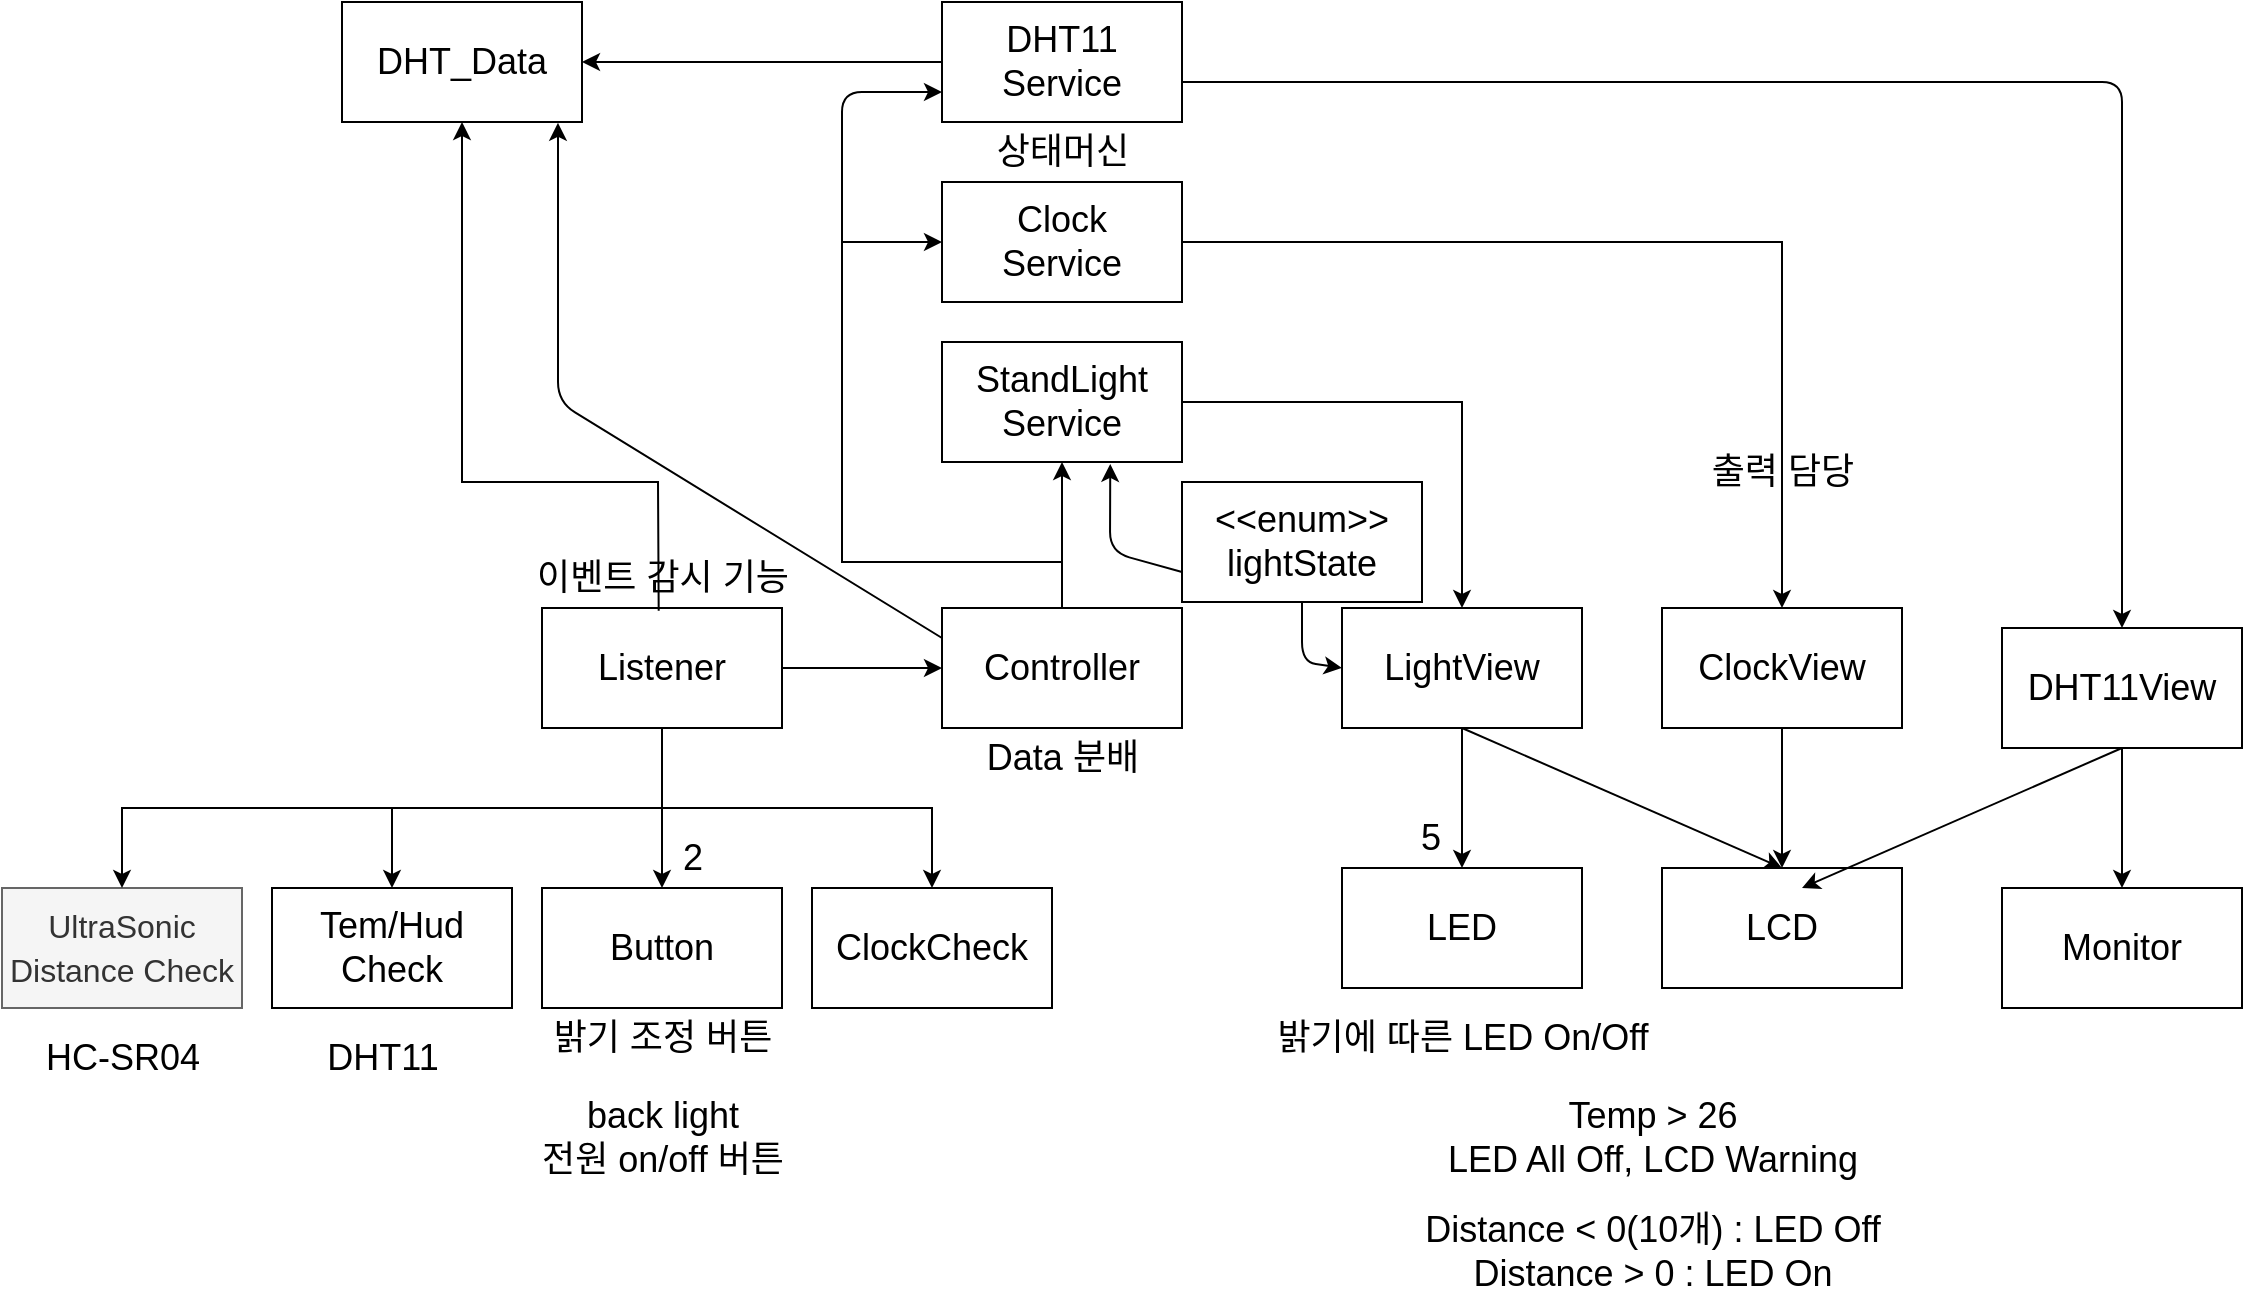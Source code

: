 <mxfile>
    <diagram id="JMYObuIH1QSER_L9iBrt" name="Before_Refactory">
        <mxGraphModel dx="876" dy="297" grid="1" gridSize="10" guides="1" tooltips="1" connect="1" arrows="1" fold="1" page="1" pageScale="1" pageWidth="827" pageHeight="1169" math="0" shadow="0">
            <root>
                <mxCell id="Q607Y2rKxZQUFugG3BdK-0"/>
                <mxCell id="Q607Y2rKxZQUFugG3BdK-1" parent="Q607Y2rKxZQUFugG3BdK-0"/>
                <mxCell id="lSEojUGIZ3p26WDyt8AM-0" value="상태머신" style="text;html=1;align=center;verticalAlign=middle;resizable=0;points=[];autosize=1;strokeColor=none;fillColor=default;fontSize=18;" parent="Q607Y2rKxZQUFugG3BdK-1" vertex="1">
                    <mxGeometry x="785" y="60" width="90" height="30" as="geometry"/>
                </mxCell>
                <mxCell id="lSEojUGIZ3p26WDyt8AM-1" value="Button" style="whiteSpace=wrap;html=1;fontSize=18;" parent="Q607Y2rKxZQUFugG3BdK-1" vertex="1">
                    <mxGeometry x="570" y="443" width="120" height="60" as="geometry"/>
                </mxCell>
                <mxCell id="lSEojUGIZ3p26WDyt8AM-2" value="" style="edgeStyle=none;html=1;fontSize=18;" parent="Q607Y2rKxZQUFugG3BdK-1" source="lSEojUGIZ3p26WDyt8AM-4" target="lSEojUGIZ3p26WDyt8AM-1" edge="1">
                    <mxGeometry relative="1" as="geometry"/>
                </mxCell>
                <mxCell id="lSEojUGIZ3p26WDyt8AM-3" value="" style="edgeStyle=none;html=1;fontSize=18;" parent="Q607Y2rKxZQUFugG3BdK-1" source="lSEojUGIZ3p26WDyt8AM-4" target="lSEojUGIZ3p26WDyt8AM-6" edge="1">
                    <mxGeometry relative="1" as="geometry"/>
                </mxCell>
                <mxCell id="lSEojUGIZ3p26WDyt8AM-4" value="Listener" style="whiteSpace=wrap;html=1;fontSize=18;" parent="Q607Y2rKxZQUFugG3BdK-1" vertex="1">
                    <mxGeometry x="570" y="303" width="120" height="60" as="geometry"/>
                </mxCell>
                <mxCell id="lSEojUGIZ3p26WDyt8AM-5" value="" style="edgeStyle=none;html=1;fontSize=18;exitX=0.5;exitY=0;exitDx=0;exitDy=0;entryX=0.5;entryY=1;entryDx=0;entryDy=0;" parent="Q607Y2rKxZQUFugG3BdK-1" source="lSEojUGIZ3p26WDyt8AM-6" target="lSEojUGIZ3p26WDyt8AM-10" edge="1">
                    <mxGeometry relative="1" as="geometry">
                        <mxPoint x="860" y="250" as="targetPoint"/>
                    </mxGeometry>
                </mxCell>
                <mxCell id="lSEojUGIZ3p26WDyt8AM-6" value="Controller" style="whiteSpace=wrap;html=1;fontSize=18;" parent="Q607Y2rKxZQUFugG3BdK-1" vertex="1">
                    <mxGeometry x="770" y="303" width="120" height="60" as="geometry"/>
                </mxCell>
                <mxCell id="lSEojUGIZ3p26WDyt8AM-7" value="LightView" style="whiteSpace=wrap;html=1;fontSize=18;" parent="Q607Y2rKxZQUFugG3BdK-1" vertex="1">
                    <mxGeometry x="970" y="303" width="120" height="60" as="geometry"/>
                </mxCell>
                <mxCell id="lSEojUGIZ3p26WDyt8AM-8" value="LED" style="whiteSpace=wrap;html=1;fontSize=18;" parent="Q607Y2rKxZQUFugG3BdK-1" vertex="1">
                    <mxGeometry x="970" y="433" width="120" height="60" as="geometry"/>
                </mxCell>
                <mxCell id="lSEojUGIZ3p26WDyt8AM-9" style="edgeStyle=orthogonalEdgeStyle;html=1;exitX=1;exitY=0.5;exitDx=0;exitDy=0;entryX=0.5;entryY=0;entryDx=0;entryDy=0;fontSize=18;rounded=0;" parent="Q607Y2rKxZQUFugG3BdK-1" source="lSEojUGIZ3p26WDyt8AM-10" target="lSEojUGIZ3p26WDyt8AM-7" edge="1">
                    <mxGeometry relative="1" as="geometry"/>
                </mxCell>
                <mxCell id="lSEojUGIZ3p26WDyt8AM-10" value="StandLight&lt;br&gt;Service" style="whiteSpace=wrap;html=1;fontSize=18;" parent="Q607Y2rKxZQUFugG3BdK-1" vertex="1">
                    <mxGeometry x="770" y="170" width="120" height="60" as="geometry"/>
                </mxCell>
                <mxCell id="lSEojUGIZ3p26WDyt8AM-11" value="이벤트 감시 기능" style="text;html=1;align=center;verticalAlign=middle;resizable=0;points=[];autosize=1;strokeColor=none;fillColor=none;fontSize=18;" parent="Q607Y2rKxZQUFugG3BdK-1" vertex="1">
                    <mxGeometry x="555" y="273" width="150" height="30" as="geometry"/>
                </mxCell>
                <mxCell id="lSEojUGIZ3p26WDyt8AM-12" value="밝기 조정 버튼" style="text;html=1;align=center;verticalAlign=middle;resizable=0;points=[];autosize=1;strokeColor=none;fillColor=none;fontSize=18;" parent="Q607Y2rKxZQUFugG3BdK-1" vertex="1">
                    <mxGeometry x="565" y="503" width="130" height="30" as="geometry"/>
                </mxCell>
                <mxCell id="lSEojUGIZ3p26WDyt8AM-13" value="Data 분배" style="text;html=1;align=center;verticalAlign=middle;resizable=0;points=[];autosize=1;strokeColor=none;fillColor=none;fontSize=18;" parent="Q607Y2rKxZQUFugG3BdK-1" vertex="1">
                    <mxGeometry x="785" y="363" width="90" height="30" as="geometry"/>
                </mxCell>
                <mxCell id="USvqJlsyjJo0m6-yEWTb-1" value="" style="edgeStyle=none;rounded=1;html=1;fontSize=16;exitX=0.5;exitY=1;exitDx=0;exitDy=0;entryX=0;entryY=0.5;entryDx=0;entryDy=0;" parent="Q607Y2rKxZQUFugG3BdK-1" source="USvqJlsyjJo0m6-yEWTb-0" target="lSEojUGIZ3p26WDyt8AM-7" edge="1">
                    <mxGeometry relative="1" as="geometry">
                        <mxPoint x="955" y="350" as="targetPoint"/>
                        <Array as="points">
                            <mxPoint x="950" y="330"/>
                        </Array>
                    </mxGeometry>
                </mxCell>
                <mxCell id="lSEojUGIZ3p26WDyt8AM-14" value="출력 담당" style="text;html=1;align=center;verticalAlign=middle;resizable=0;points=[];autosize=1;strokeColor=none;fillColor=none;fontSize=18;" parent="Q607Y2rKxZQUFugG3BdK-1" vertex="1">
                    <mxGeometry x="1145" y="220" width="90" height="30" as="geometry"/>
                </mxCell>
                <mxCell id="lSEojUGIZ3p26WDyt8AM-15" value="밝기에 따른 LED On/Off" style="text;html=1;align=center;verticalAlign=middle;resizable=0;points=[];autosize=1;strokeColor=none;fillColor=none;fontSize=18;" parent="Q607Y2rKxZQUFugG3BdK-1" vertex="1">
                    <mxGeometry x="925" y="503" width="210" height="30" as="geometry"/>
                </mxCell>
                <mxCell id="lSEojUGIZ3p26WDyt8AM-16" value="2" style="text;html=1;align=center;verticalAlign=middle;resizable=0;points=[];autosize=1;strokeColor=none;fillColor=none;fontSize=18;" parent="Q607Y2rKxZQUFugG3BdK-1" vertex="1">
                    <mxGeometry x="630" y="413" width="30" height="30" as="geometry"/>
                </mxCell>
                <mxCell id="lSEojUGIZ3p26WDyt8AM-17" value="5" style="text;html=1;align=center;verticalAlign=middle;resizable=0;points=[];autosize=1;strokeColor=none;fillColor=none;fontSize=18;rotation=0;" parent="Q607Y2rKxZQUFugG3BdK-1" vertex="1">
                    <mxGeometry x="999" y="403" width="30" height="30" as="geometry"/>
                </mxCell>
                <mxCell id="lSEojUGIZ3p26WDyt8AM-18" value="LCD" style="whiteSpace=wrap;html=1;fontSize=18;" parent="Q607Y2rKxZQUFugG3BdK-1" vertex="1">
                    <mxGeometry x="1130" y="433" width="120" height="60" as="geometry"/>
                </mxCell>
                <mxCell id="lSEojUGIZ3p26WDyt8AM-19" value="Clock&lt;br&gt;Service" style="whiteSpace=wrap;html=1;fontSize=18;" parent="Q607Y2rKxZQUFugG3BdK-1" vertex="1">
                    <mxGeometry x="770" y="90" width="120" height="60" as="geometry"/>
                </mxCell>
                <mxCell id="lSEojUGIZ3p26WDyt8AM-20" value="" style="endArrow=classic;html=1;rounded=0;entryX=0;entryY=0.5;entryDx=0;entryDy=0;" parent="Q607Y2rKxZQUFugG3BdK-1" target="lSEojUGIZ3p26WDyt8AM-19" edge="1">
                    <mxGeometry width="50" height="50" relative="1" as="geometry">
                        <mxPoint x="830" y="280" as="sourcePoint"/>
                        <mxPoint x="920" y="170" as="targetPoint"/>
                        <Array as="points">
                            <mxPoint x="720" y="280"/>
                            <mxPoint x="720" y="120"/>
                        </Array>
                    </mxGeometry>
                </mxCell>
                <mxCell id="lSEojUGIZ3p26WDyt8AM-21" value="" style="endArrow=classic;html=1;rounded=0;exitX=1;exitY=0.5;exitDx=0;exitDy=0;entryX=0.5;entryY=0;entryDx=0;entryDy=0;" parent="Q607Y2rKxZQUFugG3BdK-1" source="lSEojUGIZ3p26WDyt8AM-19" target="lSEojUGIZ3p26WDyt8AM-22" edge="1">
                    <mxGeometry width="50" height="50" relative="1" as="geometry">
                        <mxPoint x="870" y="220" as="sourcePoint"/>
                        <mxPoint x="1171.778" y="30" as="targetPoint"/>
                        <Array as="points">
                            <mxPoint x="1190" y="120"/>
                        </Array>
                    </mxGeometry>
                </mxCell>
                <mxCell id="lSEojUGIZ3p26WDyt8AM-22" value="ClockView" style="whiteSpace=wrap;html=1;fontSize=18;" parent="Q607Y2rKxZQUFugG3BdK-1" vertex="1">
                    <mxGeometry x="1130" y="303" width="120" height="60" as="geometry"/>
                </mxCell>
                <mxCell id="lSEojUGIZ3p26WDyt8AM-23" value="" style="endArrow=classic;html=1;rounded=0;entryX=0.5;entryY=0;entryDx=0;entryDy=0;exitX=0.5;exitY=1;exitDx=0;exitDy=0;" parent="Q607Y2rKxZQUFugG3BdK-1" source="lSEojUGIZ3p26WDyt8AM-22" target="lSEojUGIZ3p26WDyt8AM-18" edge="1">
                    <mxGeometry width="50" height="50" relative="1" as="geometry">
                        <mxPoint x="1180" y="293" as="sourcePoint"/>
                        <mxPoint x="1230" y="243" as="targetPoint"/>
                    </mxGeometry>
                </mxCell>
                <mxCell id="lSEojUGIZ3p26WDyt8AM-24" value="" style="endArrow=classic;html=1;rounded=0;exitX=0.5;exitY=1;exitDx=0;exitDy=0;entryX=0.5;entryY=0;entryDx=0;entryDy=0;" parent="Q607Y2rKxZQUFugG3BdK-1" source="lSEojUGIZ3p26WDyt8AM-7" target="lSEojUGIZ3p26WDyt8AM-8" edge="1">
                    <mxGeometry width="50" height="50" relative="1" as="geometry">
                        <mxPoint x="1030.0" y="373" as="sourcePoint"/>
                        <mxPoint x="1030" y="413" as="targetPoint"/>
                    </mxGeometry>
                </mxCell>
                <mxCell id="lSEojUGIZ3p26WDyt8AM-25" value="ClockCheck" style="whiteSpace=wrap;html=1;fontSize=18;" parent="Q607Y2rKxZQUFugG3BdK-1" vertex="1">
                    <mxGeometry x="705" y="443" width="120" height="60" as="geometry"/>
                </mxCell>
                <mxCell id="lSEojUGIZ3p26WDyt8AM-26" value="" style="endArrow=classic;html=1;rounded=0;entryX=0.5;entryY=0;entryDx=0;entryDy=0;" parent="Q607Y2rKxZQUFugG3BdK-1" target="lSEojUGIZ3p26WDyt8AM-25" edge="1">
                    <mxGeometry width="50" height="50" relative="1" as="geometry">
                        <mxPoint x="630" y="403" as="sourcePoint"/>
                        <mxPoint x="790" y="433" as="targetPoint"/>
                        <Array as="points">
                            <mxPoint x="765" y="403"/>
                        </Array>
                    </mxGeometry>
                </mxCell>
                <mxCell id="lSEojUGIZ3p26WDyt8AM-27" value="" style="endArrow=classic;html=1;rounded=0;exitX=0.5;exitY=1;exitDx=0;exitDy=0;entryX=0.5;entryY=0;entryDx=0;entryDy=0;" parent="Q607Y2rKxZQUFugG3BdK-1" source="lSEojUGIZ3p26WDyt8AM-7" target="lSEojUGIZ3p26WDyt8AM-18" edge="1">
                    <mxGeometry width="50" height="50" relative="1" as="geometry">
                        <mxPoint x="1050" y="363" as="sourcePoint"/>
                        <mxPoint x="1050" y="433" as="targetPoint"/>
                    </mxGeometry>
                </mxCell>
                <mxCell id="lSEojUGIZ3p26WDyt8AM-28" value="back light &lt;br&gt;전원 on/off 버튼" style="text;html=1;align=center;verticalAlign=middle;resizable=0;points=[];autosize=1;strokeColor=none;fillColor=none;fontSize=18;" parent="Q607Y2rKxZQUFugG3BdK-1" vertex="1">
                    <mxGeometry x="560" y="543" width="140" height="50" as="geometry"/>
                </mxCell>
                <mxCell id="lSEojUGIZ3p26WDyt8AM-29" value="Tem/Hud Check" style="whiteSpace=wrap;html=1;fontSize=18;" parent="Q607Y2rKxZQUFugG3BdK-1" vertex="1">
                    <mxGeometry x="435" y="443" width="120" height="60" as="geometry"/>
                </mxCell>
                <mxCell id="lSEojUGIZ3p26WDyt8AM-30" value="" style="endArrow=classic;html=1;entryX=0.5;entryY=0;entryDx=0;entryDy=0;rounded=0;" parent="Q607Y2rKxZQUFugG3BdK-1" target="lSEojUGIZ3p26WDyt8AM-29" edge="1">
                    <mxGeometry width="50" height="50" relative="1" as="geometry">
                        <mxPoint x="630" y="403" as="sourcePoint"/>
                        <mxPoint x="545" y="483" as="targetPoint"/>
                        <Array as="points">
                            <mxPoint x="495" y="403"/>
                        </Array>
                    </mxGeometry>
                </mxCell>
                <mxCell id="lSEojUGIZ3p26WDyt8AM-31" value="DHT11" style="text;html=1;align=center;verticalAlign=middle;resizable=0;points=[];autosize=1;strokeColor=none;fillColor=none;fontSize=18;" parent="Q607Y2rKxZQUFugG3BdK-1" vertex="1">
                    <mxGeometry x="455" y="513" width="70" height="30" as="geometry"/>
                </mxCell>
                <mxCell id="99i64t8AVhsREyhpNo9N-0" value="Temp &amp;gt; 26&lt;br&gt;LED All Off, LCD Warning" style="text;html=1;align=center;verticalAlign=middle;resizable=0;points=[];autosize=1;strokeColor=none;fillColor=none;fontSize=18;" parent="Q607Y2rKxZQUFugG3BdK-1" vertex="1">
                    <mxGeometry x="1015" y="543" width="220" height="50" as="geometry"/>
                </mxCell>
                <mxCell id="99i64t8AVhsREyhpNo9N-1" value="&lt;font style=&quot;font-size: 16px&quot;&gt;UltraSonic&lt;br&gt;Distance Check&lt;/font&gt;" style="whiteSpace=wrap;html=1;fontSize=18;fillColor=#f5f5f5;fontColor=#333333;strokeColor=#666666;" parent="Q607Y2rKxZQUFugG3BdK-1" vertex="1">
                    <mxGeometry x="300" y="443" width="120" height="60" as="geometry"/>
                </mxCell>
                <mxCell id="99i64t8AVhsREyhpNo9N-2" value="HC-SR04" style="text;html=1;align=center;verticalAlign=middle;resizable=0;points=[];autosize=1;strokeColor=none;fillColor=none;fontSize=18;" parent="Q607Y2rKxZQUFugG3BdK-1" vertex="1">
                    <mxGeometry x="315" y="513" width="90" height="30" as="geometry"/>
                </mxCell>
                <mxCell id="99i64t8AVhsREyhpNo9N-5" value="" style="endArrow=classic;html=1;entryX=0.5;entryY=0;entryDx=0;entryDy=0;rounded=0;" parent="Q607Y2rKxZQUFugG3BdK-1" edge="1">
                    <mxGeometry width="50" height="50" relative="1" as="geometry">
                        <mxPoint x="495.0" y="403" as="sourcePoint"/>
                        <mxPoint x="360.0" y="443" as="targetPoint"/>
                        <Array as="points">
                            <mxPoint x="360" y="403"/>
                        </Array>
                    </mxGeometry>
                </mxCell>
                <mxCell id="waJgLjtUSUfa-6Fxun7M-1" style="edgeStyle=none;rounded=1;html=1;entryX=0.9;entryY=1.007;entryDx=0;entryDy=0;exitX=0;exitY=0.25;exitDx=0;exitDy=0;entryPerimeter=0;" parent="Q607Y2rKxZQUFugG3BdK-1" target="waJgLjtUSUfa-6Fxun7M-2" edge="1">
                    <mxGeometry relative="1" as="geometry">
                        <mxPoint x="630" y="110" as="targetPoint"/>
                        <mxPoint x="770.0" y="318" as="sourcePoint"/>
                        <Array as="points">
                            <mxPoint x="578" y="200"/>
                        </Array>
                    </mxGeometry>
                </mxCell>
                <mxCell id="waJgLjtUSUfa-6Fxun7M-2" value="DHT_Data" style="whiteSpace=wrap;html=1;fontSize=18;" parent="Q607Y2rKxZQUFugG3BdK-1" vertex="1">
                    <mxGeometry x="470" width="120" height="60" as="geometry"/>
                </mxCell>
                <mxCell id="waJgLjtUSUfa-6Fxun7M-3" value="" style="endArrow=classic;html=1;rounded=0;exitX=0.489;exitY=1.047;exitDx=0;exitDy=0;exitPerimeter=0;entryX=0.5;entryY=1;entryDx=0;entryDy=0;" parent="Q607Y2rKxZQUFugG3BdK-1" target="waJgLjtUSUfa-6Fxun7M-2" edge="1">
                    <mxGeometry width="50" height="50" relative="1" as="geometry">
                        <mxPoint x="628.35" y="304.41" as="sourcePoint"/>
                        <mxPoint x="720" y="180" as="targetPoint"/>
                        <Array as="points">
                            <mxPoint x="628" y="240"/>
                            <mxPoint x="530" y="240"/>
                        </Array>
                    </mxGeometry>
                </mxCell>
                <mxCell id="t-gb1P8gegwWyaTNFEkf-0" style="edgeStyle=none;html=1;entryX=0.5;entryY=0;entryDx=0;entryDy=0;" parent="Q607Y2rKxZQUFugG3BdK-1" target="t-gb1P8gegwWyaTNFEkf-3" edge="1">
                    <mxGeometry relative="1" as="geometry">
                        <Array as="points">
                            <mxPoint x="1360" y="40"/>
                        </Array>
                        <mxPoint x="890" y="40" as="sourcePoint"/>
                    </mxGeometry>
                </mxCell>
                <mxCell id="t-gb1P8gegwWyaTNFEkf-2" style="edgeStyle=none;rounded=1;html=1;exitX=0.5;exitY=1;exitDx=0;exitDy=0;entryX=0.5;entryY=0;entryDx=0;entryDy=0;" parent="Q607Y2rKxZQUFugG3BdK-1" source="t-gb1P8gegwWyaTNFEkf-3" target="t-gb1P8gegwWyaTNFEkf-5" edge="1">
                    <mxGeometry relative="1" as="geometry"/>
                </mxCell>
                <mxCell id="t-gb1P8gegwWyaTNFEkf-3" value="DHT11View" style="whiteSpace=wrap;html=1;fontSize=18;" parent="Q607Y2rKxZQUFugG3BdK-1" vertex="1">
                    <mxGeometry x="1300" y="313" width="120" height="60" as="geometry"/>
                </mxCell>
                <mxCell id="t-gb1P8gegwWyaTNFEkf-4" value="" style="endArrow=classic;html=1;rounded=0;exitX=0.5;exitY=1;exitDx=0;exitDy=0;entryX=0.5;entryY=0;entryDx=0;entryDy=0;" parent="Q607Y2rKxZQUFugG3BdK-1" source="t-gb1P8gegwWyaTNFEkf-3" edge="1">
                    <mxGeometry width="50" height="50" relative="1" as="geometry">
                        <mxPoint x="1210" y="383" as="sourcePoint"/>
                        <mxPoint x="1200" y="443" as="targetPoint"/>
                    </mxGeometry>
                </mxCell>
                <mxCell id="t-gb1P8gegwWyaTNFEkf-5" value="Monitor" style="whiteSpace=wrap;html=1;fontSize=18;" parent="Q607Y2rKxZQUFugG3BdK-1" vertex="1">
                    <mxGeometry x="1300" y="443" width="120" height="60" as="geometry"/>
                </mxCell>
                <mxCell id="33I0C-6JttXu3PG0ui-O-3" style="edgeStyle=none;rounded=0;html=1;exitX=0;exitY=0.5;exitDx=0;exitDy=0;entryX=1;entryY=0.5;entryDx=0;entryDy=0;" parent="Q607Y2rKxZQUFugG3BdK-1" source="33I0C-6JttXu3PG0ui-O-4" target="waJgLjtUSUfa-6Fxun7M-2" edge="1">
                    <mxGeometry relative="1" as="geometry">
                        <Array as="points"/>
                        <mxPoint x="600" y="40" as="targetPoint"/>
                    </mxGeometry>
                </mxCell>
                <mxCell id="33I0C-6JttXu3PG0ui-O-4" value="DHT11&lt;br&gt;Service" style="whiteSpace=wrap;html=1;fontSize=18;" parent="Q607Y2rKxZQUFugG3BdK-1" vertex="1">
                    <mxGeometry x="770" width="120" height="60" as="geometry"/>
                </mxCell>
                <mxCell id="33I0C-6JttXu3PG0ui-O-5" value="" style="endArrow=classic;html=1;entryX=0;entryY=0.75;entryDx=0;entryDy=0;rounded=1;" parent="Q607Y2rKxZQUFugG3BdK-1" target="33I0C-6JttXu3PG0ui-O-4" edge="1">
                    <mxGeometry width="50" height="50" relative="1" as="geometry">
                        <mxPoint x="720" y="120" as="sourcePoint"/>
                        <mxPoint x="580" y="110" as="targetPoint"/>
                        <Array as="points">
                            <mxPoint x="720" y="45"/>
                        </Array>
                    </mxGeometry>
                </mxCell>
                <mxCell id="USvqJlsyjJo0m6-yEWTb-0" value="&amp;lt;&amp;lt;enum&amp;gt;&amp;gt;&lt;br&gt;lightState" style="whiteSpace=wrap;html=1;fontSize=18;" parent="Q607Y2rKxZQUFugG3BdK-1" vertex="1">
                    <mxGeometry x="890" y="240" width="120" height="60" as="geometry"/>
                </mxCell>
                <mxCell id="USvqJlsyjJo0m6-yEWTb-2" value="" style="edgeStyle=none;rounded=1;html=1;fontSize=16;exitX=0;exitY=0.75;exitDx=0;exitDy=0;entryX=0.701;entryY=1.016;entryDx=0;entryDy=0;entryPerimeter=0;" parent="Q607Y2rKxZQUFugG3BdK-1" source="USvqJlsyjJo0m6-yEWTb-0" target="lSEojUGIZ3p26WDyt8AM-10" edge="1">
                    <mxGeometry relative="1" as="geometry">
                        <mxPoint x="1110" y="230" as="sourcePoint"/>
                        <mxPoint x="1058.584" y="313" as="targetPoint"/>
                        <Array as="points">
                            <mxPoint x="854" y="275"/>
                        </Array>
                    </mxGeometry>
                </mxCell>
                <mxCell id="Df-bxcg84CQb2KY6f69f-0" value="Distance &amp;lt; 0(10개) : LED Off&lt;br&gt;Distance &amp;gt; 0 : LED On" style="text;html=1;align=center;verticalAlign=middle;resizable=0;points=[];autosize=1;strokeColor=none;fillColor=none;fontSize=18;" parent="Q607Y2rKxZQUFugG3BdK-1" vertex="1">
                    <mxGeometry x="1005" y="600" width="240" height="50" as="geometry"/>
                </mxCell>
            </root>
        </mxGraphModel>
    </diagram>
    <diagram id="rwZVFnb9-4XuviEcM_qo" name="After_Refactory">
        <mxGraphModel dx="876" dy="297" grid="1" gridSize="10" guides="1" tooltips="1" connect="1" arrows="1" fold="1" page="1" pageScale="1" pageWidth="827" pageHeight="1169" math="0" shadow="0">
            <root>
                <mxCell id="0"/>
                <mxCell id="1" parent="0"/>
                <mxCell id="9y2Xnk73yKWz5HFdWdvc-16" value="상태머신" style="text;html=1;align=center;verticalAlign=middle;resizable=0;points=[];autosize=1;strokeColor=none;fillColor=default;fontSize=18;" parent="1" vertex="1">
                    <mxGeometry x="785" y="60" width="90" height="30" as="geometry"/>
                </mxCell>
                <mxCell id="2" value="Button" style="whiteSpace=wrap;html=1;fontSize=18;" parent="1" vertex="1">
                    <mxGeometry x="570" y="443" width="120" height="60" as="geometry"/>
                </mxCell>
                <mxCell id="6" value="" style="edgeStyle=none;html=1;fontSize=18;" parent="1" source="4" target="2" edge="1">
                    <mxGeometry relative="1" as="geometry"/>
                </mxCell>
                <mxCell id="8" value="" style="edgeStyle=none;html=1;fontSize=18;" parent="1" source="4" target="7" edge="1">
                    <mxGeometry relative="1" as="geometry"/>
                </mxCell>
                <mxCell id="4" value="Listener" style="whiteSpace=wrap;html=1;fontSize=18;" parent="1" vertex="1">
                    <mxGeometry x="570" y="303" width="120" height="60" as="geometry"/>
                </mxCell>
                <mxCell id="14" value="" style="edgeStyle=none;html=1;fontSize=18;" parent="1" source="7" target="13" edge="1">
                    <mxGeometry relative="1" as="geometry"/>
                </mxCell>
                <mxCell id="7" value="Controller" style="whiteSpace=wrap;html=1;fontSize=18;" parent="1" vertex="1">
                    <mxGeometry x="770" y="303" width="120" height="60" as="geometry"/>
                </mxCell>
                <mxCell id="9" value="LightView" style="whiteSpace=wrap;html=1;fontSize=18;" parent="1" vertex="1">
                    <mxGeometry x="970" y="303" width="120" height="60" as="geometry"/>
                </mxCell>
                <mxCell id="11" value="LED" style="whiteSpace=wrap;html=1;fontSize=18;" parent="1" vertex="1">
                    <mxGeometry x="970" y="433" width="120" height="60" as="geometry"/>
                </mxCell>
                <mxCell id="13" value="StandLight&lt;br&gt;Service" style="whiteSpace=wrap;html=1;fontSize=18;" parent="1" vertex="1">
                    <mxGeometry x="770" y="170" width="120" height="60" as="geometry"/>
                </mxCell>
                <mxCell id="szuwJWis8nQknmfIzJze-15" value="이벤트 감시 기능" style="text;html=1;align=center;verticalAlign=middle;resizable=0;points=[];autosize=1;strokeColor=none;fillColor=none;fontSize=18;" parent="1" vertex="1">
                    <mxGeometry x="555" y="273" width="150" height="30" as="geometry"/>
                </mxCell>
                <mxCell id="w9Cy5VkCyTSzo7sKhBWU-15" value="밝기 조정 버튼" style="text;html=1;align=center;verticalAlign=middle;resizable=0;points=[];autosize=1;strokeColor=none;fillColor=none;fontSize=18;" parent="1" vertex="1">
                    <mxGeometry x="565" y="503" width="130" height="30" as="geometry"/>
                </mxCell>
                <mxCell id="9y2Xnk73yKWz5HFdWdvc-15" value="Data 분배" style="text;html=1;align=center;verticalAlign=middle;resizable=0;points=[];autosize=1;strokeColor=none;fillColor=none;fontSize=18;" parent="1" vertex="1">
                    <mxGeometry x="785" y="363" width="90" height="30" as="geometry"/>
                </mxCell>
                <mxCell id="fHrxmDvhUKm00rAb14zx-16" value="밝기에 따른 LED On/Off" style="text;html=1;align=center;verticalAlign=middle;resizable=0;points=[];autosize=1;strokeColor=none;fillColor=none;fontSize=18;" parent="1" vertex="1">
                    <mxGeometry x="925" y="503" width="210" height="30" as="geometry"/>
                </mxCell>
                <mxCell id="27pAX2alfriOxbwDSxA8-15" value="2" style="text;html=1;align=center;verticalAlign=middle;resizable=0;points=[];autosize=1;strokeColor=none;fillColor=none;fontSize=18;" parent="1" vertex="1">
                    <mxGeometry x="630" y="413" width="30" height="30" as="geometry"/>
                </mxCell>
                <mxCell id="27pAX2alfriOxbwDSxA8-18" value="5" style="text;html=1;align=center;verticalAlign=middle;resizable=0;points=[];autosize=1;strokeColor=none;fillColor=none;fontSize=18;rotation=0;" parent="1" vertex="1">
                    <mxGeometry x="999" y="403" width="30" height="30" as="geometry"/>
                </mxCell>
                <mxCell id="EAKlxYaqVMb8sCtkVegQ-15" value="LCD" style="whiteSpace=wrap;html=1;fontSize=18;" parent="1" vertex="1">
                    <mxGeometry x="1130" y="433" width="120" height="60" as="geometry"/>
                </mxCell>
                <mxCell id="EAKlxYaqVMb8sCtkVegQ-17" value="Clock&lt;br&gt;Service" style="whiteSpace=wrap;html=1;fontSize=18;" parent="1" vertex="1">
                    <mxGeometry x="770" y="90" width="120" height="60" as="geometry"/>
                </mxCell>
                <mxCell id="EAKlxYaqVMb8sCtkVegQ-19" value="" style="endArrow=classic;html=1;rounded=0;entryX=0;entryY=0.5;entryDx=0;entryDy=0;" parent="1" target="EAKlxYaqVMb8sCtkVegQ-17" edge="1">
                    <mxGeometry width="50" height="50" relative="1" as="geometry">
                        <mxPoint x="830" y="280" as="sourcePoint"/>
                        <mxPoint x="920" y="170" as="targetPoint"/>
                        <Array as="points">
                            <mxPoint x="720" y="280"/>
                            <mxPoint x="720" y="120"/>
                        </Array>
                    </mxGeometry>
                </mxCell>
                <mxCell id="EAKlxYaqVMb8sCtkVegQ-20" value="" style="endArrow=classic;html=1;rounded=0;exitX=1;exitY=0.5;exitDx=0;exitDy=0;entryX=0.5;entryY=0;entryDx=0;entryDy=0;" parent="1" source="EAKlxYaqVMb8sCtkVegQ-17" target="EAKlxYaqVMb8sCtkVegQ-21" edge="1">
                    <mxGeometry width="50" height="50" relative="1" as="geometry">
                        <mxPoint x="870" y="220" as="sourcePoint"/>
                        <mxPoint x="1171.778" y="30" as="targetPoint"/>
                        <Array as="points">
                            <mxPoint x="1190" y="120"/>
                        </Array>
                    </mxGeometry>
                </mxCell>
                <mxCell id="EAKlxYaqVMb8sCtkVegQ-21" value="ClockView" style="whiteSpace=wrap;html=1;fontSize=18;" parent="1" vertex="1">
                    <mxGeometry x="1130" y="303" width="120" height="60" as="geometry"/>
                </mxCell>
                <mxCell id="EAKlxYaqVMb8sCtkVegQ-22" value="" style="endArrow=classic;html=1;rounded=0;entryX=0.5;entryY=0;entryDx=0;entryDy=0;exitX=0.5;exitY=1;exitDx=0;exitDy=0;" parent="1" source="EAKlxYaqVMb8sCtkVegQ-21" target="EAKlxYaqVMb8sCtkVegQ-15" edge="1">
                    <mxGeometry width="50" height="50" relative="1" as="geometry">
                        <mxPoint x="1180" y="293" as="sourcePoint"/>
                        <mxPoint x="1230" y="243" as="targetPoint"/>
                    </mxGeometry>
                </mxCell>
                <mxCell id="EAKlxYaqVMb8sCtkVegQ-23" value="" style="endArrow=classic;html=1;rounded=0;exitX=0.5;exitY=1;exitDx=0;exitDy=0;entryX=0.5;entryY=0;entryDx=0;entryDy=0;" parent="1" source="9" target="11" edge="1">
                    <mxGeometry width="50" height="50" relative="1" as="geometry">
                        <mxPoint x="1030.0" y="373" as="sourcePoint"/>
                        <mxPoint x="1030" y="413" as="targetPoint"/>
                    </mxGeometry>
                </mxCell>
                <mxCell id="EAKlxYaqVMb8sCtkVegQ-24" value="ClockCheck" style="whiteSpace=wrap;html=1;fontSize=18;" parent="1" vertex="1">
                    <mxGeometry x="711" y="442" width="120" height="60" as="geometry"/>
                </mxCell>
                <mxCell id="EAKlxYaqVMb8sCtkVegQ-25" value="" style="endArrow=classic;html=1;rounded=0;entryX=0.5;entryY=0;entryDx=0;entryDy=0;" parent="1" target="EAKlxYaqVMb8sCtkVegQ-24" edge="1">
                    <mxGeometry width="50" height="50" relative="1" as="geometry">
                        <mxPoint x="630" y="403" as="sourcePoint"/>
                        <mxPoint x="790" y="433" as="targetPoint"/>
                        <Array as="points">
                            <mxPoint x="770" y="403"/>
                        </Array>
                    </mxGeometry>
                </mxCell>
                <mxCell id="no8bhC9AFPKKPmNhesD--15" value="" style="endArrow=classic;html=1;rounded=0;exitX=0.5;exitY=1;exitDx=0;exitDy=0;entryX=0.5;entryY=0;entryDx=0;entryDy=0;" parent="1" source="9" target="EAKlxYaqVMb8sCtkVegQ-15" edge="1">
                    <mxGeometry width="50" height="50" relative="1" as="geometry">
                        <mxPoint x="1050" y="363" as="sourcePoint"/>
                        <mxPoint x="1050" y="433" as="targetPoint"/>
                    </mxGeometry>
                </mxCell>
                <mxCell id="-pw8HdSL1f8XDyO_IK2W-16" value="back light &lt;br&gt;전원 on/off 버튼" style="text;html=1;align=center;verticalAlign=middle;resizable=0;points=[];autosize=1;strokeColor=none;fillColor=none;fontSize=18;" parent="1" vertex="1">
                    <mxGeometry x="560" y="533" width="140" height="50" as="geometry"/>
                </mxCell>
                <mxCell id="HbkmaVwo25SQipNtwoTD-15" value="Tem/Hud Check" style="whiteSpace=wrap;html=1;fontSize=18;" parent="1" vertex="1">
                    <mxGeometry x="430" y="443" width="120" height="60" as="geometry"/>
                </mxCell>
                <mxCell id="HbkmaVwo25SQipNtwoTD-16" value="" style="endArrow=classic;html=1;entryX=0.5;entryY=0;entryDx=0;entryDy=0;rounded=0;" parent="1" target="HbkmaVwo25SQipNtwoTD-15" edge="1">
                    <mxGeometry width="50" height="50" relative="1" as="geometry">
                        <mxPoint x="630" y="403" as="sourcePoint"/>
                        <mxPoint x="545" y="483" as="targetPoint"/>
                        <Array as="points">
                            <mxPoint x="490" y="403"/>
                        </Array>
                    </mxGeometry>
                </mxCell>
                <mxCell id="HbkmaVwo25SQipNtwoTD-17" value="DHT11" style="text;html=1;align=center;verticalAlign=middle;resizable=0;points=[];autosize=1;strokeColor=none;fillColor=none;fontSize=18;" parent="1" vertex="1">
                    <mxGeometry x="455" y="513" width="70" height="30" as="geometry"/>
                </mxCell>
                <mxCell id="bPiwrIvkn2nt1EfNqAWv-21" style="edgeStyle=none;rounded=0;html=1;exitX=0;exitY=0.5;exitDx=0;exitDy=0;entryX=1;entryY=0.5;entryDx=0;entryDy=0;" parent="1" source="7lF-XT0_xbQZDoTgQ98E-15" target="bPiwrIvkn2nt1EfNqAWv-17" edge="1">
                    <mxGeometry relative="1" as="geometry">
                        <Array as="points"/>
                    </mxGeometry>
                </mxCell>
                <mxCell id="2YXx-xUfjos77tY4PuSr-15" style="edgeStyle=none;html=1;exitX=1;exitY=0.5;exitDx=0;exitDy=0;entryX=0.5;entryY=0;entryDx=0;entryDy=0;" parent="1" source="7lF-XT0_xbQZDoTgQ98E-15" target="7lF-XT0_xbQZDoTgQ98E-17" edge="1">
                    <mxGeometry relative="1" as="geometry">
                        <Array as="points">
                            <mxPoint x="1350" y="30"/>
                        </Array>
                    </mxGeometry>
                </mxCell>
                <mxCell id="7lF-XT0_xbQZDoTgQ98E-15" value="DHT11&lt;br&gt;Service" style="whiteSpace=wrap;html=1;fontSize=18;" parent="1" vertex="1">
                    <mxGeometry x="770" width="120" height="60" as="geometry"/>
                </mxCell>
                <mxCell id="7lF-XT0_xbQZDoTgQ98E-16" value="" style="endArrow=classic;html=1;entryX=0;entryY=0.75;entryDx=0;entryDy=0;rounded=0;" parent="1" target="7lF-XT0_xbQZDoTgQ98E-15" edge="1">
                    <mxGeometry width="50" height="50" relative="1" as="geometry">
                        <mxPoint x="720" y="120" as="sourcePoint"/>
                        <mxPoint x="570" y="100" as="targetPoint"/>
                        <Array as="points">
                            <mxPoint x="720" y="45"/>
                        </Array>
                    </mxGeometry>
                </mxCell>
                <mxCell id="7KNk78UtTP6XvwAkgIx0-16" style="edgeStyle=none;rounded=1;html=1;exitX=0.5;exitY=1;exitDx=0;exitDy=0;entryX=0.5;entryY=0;entryDx=0;entryDy=0;" parent="1" source="7lF-XT0_xbQZDoTgQ98E-17" target="7KNk78UtTP6XvwAkgIx0-15" edge="1">
                    <mxGeometry relative="1" as="geometry"/>
                </mxCell>
                <mxCell id="7lF-XT0_xbQZDoTgQ98E-17" value="DHT11View" style="whiteSpace=wrap;html=1;fontSize=18;" parent="1" vertex="1">
                    <mxGeometry x="1290" y="303" width="120" height="60" as="geometry"/>
                </mxCell>
                <mxCell id="7lF-XT0_xbQZDoTgQ98E-18" value="" style="endArrow=classic;html=1;rounded=0;exitX=0.5;exitY=1;exitDx=0;exitDy=0;entryX=0.5;entryY=0;entryDx=0;entryDy=0;" parent="1" source="7lF-XT0_xbQZDoTgQ98E-17" target="EAKlxYaqVMb8sCtkVegQ-15" edge="1">
                    <mxGeometry width="50" height="50" relative="1" as="geometry">
                        <mxPoint x="1200" y="373" as="sourcePoint"/>
                        <mxPoint x="1190" y="430" as="targetPoint"/>
                    </mxGeometry>
                </mxCell>
                <mxCell id="bPiwrIvkn2nt1EfNqAWv-22" style="edgeStyle=none;rounded=1;html=1;entryX=0.9;entryY=1.007;entryDx=0;entryDy=0;exitX=0;exitY=0.25;exitDx=0;exitDy=0;entryPerimeter=0;" parent="1" source="7" target="bPiwrIvkn2nt1EfNqAWv-17" edge="1">
                    <mxGeometry relative="1" as="geometry">
                        <mxPoint x="630" y="110" as="targetPoint"/>
                        <mxPoint x="720" y="200" as="sourcePoint"/>
                        <Array as="points">
                            <mxPoint x="578" y="200"/>
                        </Array>
                    </mxGeometry>
                </mxCell>
                <mxCell id="bPiwrIvkn2nt1EfNqAWv-17" value="DHT_Data" style="whiteSpace=wrap;html=1;fontSize=18;" parent="1" vertex="1">
                    <mxGeometry x="470" width="120" height="60" as="geometry"/>
                </mxCell>
                <mxCell id="bPiwrIvkn2nt1EfNqAWv-18" value="" style="endArrow=classic;html=1;rounded=0;exitX=0.489;exitY=1.047;exitDx=0;exitDy=0;exitPerimeter=0;entryX=0.5;entryY=1;entryDx=0;entryDy=0;" parent="1" source="szuwJWis8nQknmfIzJze-15" target="bPiwrIvkn2nt1EfNqAWv-17" edge="1">
                    <mxGeometry width="50" height="50" relative="1" as="geometry">
                        <mxPoint x="670" y="230" as="sourcePoint"/>
                        <mxPoint x="720" y="180" as="targetPoint"/>
                        <Array as="points">
                            <mxPoint x="628" y="240"/>
                            <mxPoint x="530" y="240"/>
                        </Array>
                    </mxGeometry>
                </mxCell>
                <mxCell id="7KNk78UtTP6XvwAkgIx0-15" value="Monitor" style="whiteSpace=wrap;html=1;fontSize=18;" parent="1" vertex="1">
                    <mxGeometry x="1290" y="433" width="120" height="60" as="geometry"/>
                </mxCell>
                <mxCell id="uzoOQ5qBn3-wLvN05BIv-19" style="edgeStyle=none;html=1;exitX=1;exitY=0.5;exitDx=0;exitDy=0;entryX=0.5;entryY=0;entryDx=0;entryDy=0;" parent="1" source="13" target="9" edge="1">
                    <mxGeometry relative="1" as="geometry">
                        <mxPoint x="1030" y="210" as="sourcePoint"/>
                        <Array as="points">
                            <mxPoint x="1030" y="200"/>
                        </Array>
                    </mxGeometry>
                </mxCell>
                <mxCell id="2juN-6HsaDww_umzBLQF-14" value="Temp &amp;gt; 26&lt;br&gt;LED All Off, LCD Warning" style="text;html=1;align=center;verticalAlign=middle;resizable=0;points=[];autosize=1;strokeColor=none;fillColor=none;fontSize=18;" parent="1" vertex="1">
                    <mxGeometry x="1015" y="543" width="220" height="50" as="geometry"/>
                </mxCell>
                <mxCell id="FWltwQgh8iAuPjjWPgSG-15" value="HC-SR04" style="text;html=1;align=center;verticalAlign=middle;resizable=0;points=[];autosize=1;strokeColor=none;fillColor=none;fontSize=18;" parent="1" vertex="1">
                    <mxGeometry x="315" y="513" width="90" height="30" as="geometry"/>
                </mxCell>
                <mxCell id="nDX176q-s8YABgyaW7aw-14" value="" style="endArrow=classic;html=1;entryX=0.5;entryY=0;entryDx=0;entryDy=0;rounded=0;" parent="1" edge="1">
                    <mxGeometry width="50" height="50" relative="1" as="geometry">
                        <mxPoint x="495.0" y="403" as="sourcePoint"/>
                        <mxPoint x="360.0" y="443" as="targetPoint"/>
                        <Array as="points">
                            <mxPoint x="360" y="403"/>
                        </Array>
                    </mxGeometry>
                </mxCell>
                <mxCell id="kbFH6fSsLZK2IQs_PYZM-14" value="&lt;font style=&quot;font-size: 16px&quot;&gt;UltraSonic&lt;br&gt;Distance Check&lt;/font&gt;" style="whiteSpace=wrap;html=1;fontSize=18;fillColor=#f5f5f5;fontColor=#333333;strokeColor=#666666;" parent="1" vertex="1">
                    <mxGeometry x="300" y="443" width="120" height="60" as="geometry"/>
                </mxCell>
                <mxCell id="PjLNAqX2zxgjXlpbyXoz-14" value="출력 담당" style="text;html=1;align=center;verticalAlign=middle;resizable=0;points=[];autosize=1;strokeColor=none;fillColor=none;fontSize=18;" parent="1" vertex="1">
                    <mxGeometry x="1145" y="220" width="90" height="30" as="geometry"/>
                </mxCell>
                <mxCell id="ejkas9QB_8s06YJFHB9y-14" value="" style="edgeStyle=none;rounded=1;html=1;fontSize=16;exitX=0.5;exitY=1;exitDx=0;exitDy=0;entryX=0;entryY=0.5;entryDx=0;entryDy=0;" parent="1" source="ejkas9QB_8s06YJFHB9y-15" edge="1">
                    <mxGeometry relative="1" as="geometry">
                        <mxPoint x="970" y="333" as="targetPoint"/>
                        <Array as="points">
                            <mxPoint x="950" y="330"/>
                        </Array>
                    </mxGeometry>
                </mxCell>
                <mxCell id="ejkas9QB_8s06YJFHB9y-15" value="&amp;lt;&amp;lt;enum&amp;gt;&amp;gt;&lt;br&gt;lightState" style="whiteSpace=wrap;html=1;fontSize=18;" parent="1" vertex="1">
                    <mxGeometry x="890" y="240" width="120" height="60" as="geometry"/>
                </mxCell>
                <mxCell id="ejkas9QB_8s06YJFHB9y-16" value="" style="edgeStyle=none;rounded=1;html=1;fontSize=16;exitX=0;exitY=0.75;exitDx=0;exitDy=0;entryX=0.701;entryY=1.016;entryDx=0;entryDy=0;entryPerimeter=0;" parent="1" source="ejkas9QB_8s06YJFHB9y-15" edge="1">
                    <mxGeometry relative="1" as="geometry">
                        <mxPoint x="1110" y="230" as="sourcePoint"/>
                        <mxPoint x="854.12" y="230.96" as="targetPoint"/>
                        <Array as="points">
                            <mxPoint x="854" y="275"/>
                        </Array>
                    </mxGeometry>
                </mxCell>
            </root>
        </mxGraphModel>
    </diagram>
</mxfile>